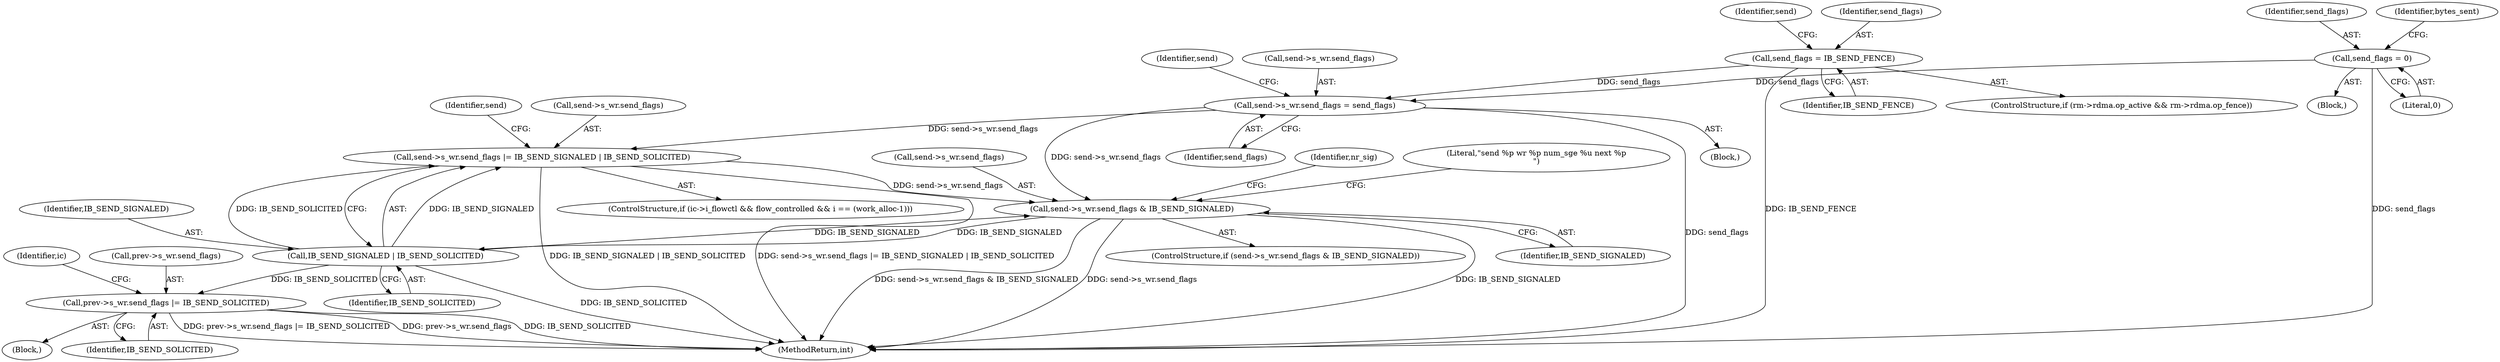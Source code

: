 digraph "0_linux_6094628bfd94323fc1cea05ec2c6affd98c18f7f@API" {
"1000577" [label="(Call,send->s_wr.send_flags = send_flags)"];
"1000541" [label="(Call,send_flags = IB_SEND_FENCE)"];
"1000160" [label="(Call,send_flags = 0)"];
"1000748" [label="(Call,send->s_wr.send_flags |= IB_SEND_SIGNALED | IB_SEND_SOLICITED)"];
"1000758" [label="(Call,send->s_wr.send_flags & IB_SEND_SIGNALED)"];
"1000754" [label="(Call,IB_SEND_SIGNALED | IB_SEND_SOLICITED)"];
"1000897" [label="(Call,prev->s_wr.send_flags |= IB_SEND_SOLICITED)"];
"1000736" [label="(ControlStructure,if (ic->i_flowctl && flow_controlled && i == (work_alloc-1)))"];
"1000543" [label="(Identifier,IB_SEND_FENCE)"];
"1000889" [label="(Block,)"];
"1000545" [label="(Identifier,send)"];
"1000162" [label="(Literal,0)"];
"1000161" [label="(Identifier,send_flags)"];
"1000755" [label="(Identifier,IB_SEND_SIGNALED)"];
"1000587" [label="(Identifier,send)"];
"1000529" [label="(ControlStructure,if (rm->rdma.op_active && rm->rdma.op_fence))"];
"1000577" [label="(Call,send->s_wr.send_flags = send_flags)"];
"1000541" [label="(Call,send_flags = IB_SEND_FENCE)"];
"1000768" [label="(Literal,\"send %p wr %p num_sge %u next %p\n\")"];
"1000759" [label="(Call,send->s_wr.send_flags)"];
"1000160" [label="(Call,send_flags = 0)"];
"1000754" [label="(Call,IB_SEND_SIGNALED | IB_SEND_SOLICITED)"];
"1000758" [label="(Call,send->s_wr.send_flags & IB_SEND_SIGNALED)"];
"1000542" [label="(Identifier,send_flags)"];
"1000903" [label="(Identifier,IB_SEND_SOLICITED)"];
"1000761" [label="(Identifier,send)"];
"1001026" [label="(MethodReturn,int)"];
"1000764" [label="(Identifier,IB_SEND_SIGNALED)"];
"1000165" [label="(Identifier,bytes_sent)"];
"1000572" [label="(Block,)"];
"1000578" [label="(Call,send->s_wr.send_flags)"];
"1000749" [label="(Call,send->s_wr.send_flags)"];
"1000766" [label="(Identifier,nr_sig)"];
"1000756" [label="(Identifier,IB_SEND_SOLICITED)"];
"1000906" [label="(Identifier,ic)"];
"1000583" [label="(Identifier,send_flags)"];
"1000124" [label="(Block,)"];
"1000757" [label="(ControlStructure,if (send->s_wr.send_flags & IB_SEND_SIGNALED))"];
"1000897" [label="(Call,prev->s_wr.send_flags |= IB_SEND_SOLICITED)"];
"1000898" [label="(Call,prev->s_wr.send_flags)"];
"1000748" [label="(Call,send->s_wr.send_flags |= IB_SEND_SIGNALED | IB_SEND_SOLICITED)"];
"1000577" -> "1000572"  [label="AST: "];
"1000577" -> "1000583"  [label="CFG: "];
"1000578" -> "1000577"  [label="AST: "];
"1000583" -> "1000577"  [label="AST: "];
"1000587" -> "1000577"  [label="CFG: "];
"1000577" -> "1001026"  [label="DDG: send_flags"];
"1000541" -> "1000577"  [label="DDG: send_flags"];
"1000160" -> "1000577"  [label="DDG: send_flags"];
"1000577" -> "1000748"  [label="DDG: send->s_wr.send_flags"];
"1000577" -> "1000758"  [label="DDG: send->s_wr.send_flags"];
"1000541" -> "1000529"  [label="AST: "];
"1000541" -> "1000543"  [label="CFG: "];
"1000542" -> "1000541"  [label="AST: "];
"1000543" -> "1000541"  [label="AST: "];
"1000545" -> "1000541"  [label="CFG: "];
"1000541" -> "1001026"  [label="DDG: IB_SEND_FENCE"];
"1000160" -> "1000124"  [label="AST: "];
"1000160" -> "1000162"  [label="CFG: "];
"1000161" -> "1000160"  [label="AST: "];
"1000162" -> "1000160"  [label="AST: "];
"1000165" -> "1000160"  [label="CFG: "];
"1000160" -> "1001026"  [label="DDG: send_flags"];
"1000748" -> "1000736"  [label="AST: "];
"1000748" -> "1000754"  [label="CFG: "];
"1000749" -> "1000748"  [label="AST: "];
"1000754" -> "1000748"  [label="AST: "];
"1000761" -> "1000748"  [label="CFG: "];
"1000748" -> "1001026"  [label="DDG: IB_SEND_SIGNALED | IB_SEND_SOLICITED"];
"1000748" -> "1001026"  [label="DDG: send->s_wr.send_flags |= IB_SEND_SIGNALED | IB_SEND_SOLICITED"];
"1000754" -> "1000748"  [label="DDG: IB_SEND_SIGNALED"];
"1000754" -> "1000748"  [label="DDG: IB_SEND_SOLICITED"];
"1000748" -> "1000758"  [label="DDG: send->s_wr.send_flags"];
"1000758" -> "1000757"  [label="AST: "];
"1000758" -> "1000764"  [label="CFG: "];
"1000759" -> "1000758"  [label="AST: "];
"1000764" -> "1000758"  [label="AST: "];
"1000766" -> "1000758"  [label="CFG: "];
"1000768" -> "1000758"  [label="CFG: "];
"1000758" -> "1001026"  [label="DDG: send->s_wr.send_flags & IB_SEND_SIGNALED"];
"1000758" -> "1001026"  [label="DDG: send->s_wr.send_flags"];
"1000758" -> "1001026"  [label="DDG: IB_SEND_SIGNALED"];
"1000758" -> "1000754"  [label="DDG: IB_SEND_SIGNALED"];
"1000754" -> "1000758"  [label="DDG: IB_SEND_SIGNALED"];
"1000754" -> "1000756"  [label="CFG: "];
"1000755" -> "1000754"  [label="AST: "];
"1000756" -> "1000754"  [label="AST: "];
"1000754" -> "1001026"  [label="DDG: IB_SEND_SOLICITED"];
"1000754" -> "1000897"  [label="DDG: IB_SEND_SOLICITED"];
"1000897" -> "1000889"  [label="AST: "];
"1000897" -> "1000903"  [label="CFG: "];
"1000898" -> "1000897"  [label="AST: "];
"1000903" -> "1000897"  [label="AST: "];
"1000906" -> "1000897"  [label="CFG: "];
"1000897" -> "1001026"  [label="DDG: prev->s_wr.send_flags |= IB_SEND_SOLICITED"];
"1000897" -> "1001026"  [label="DDG: prev->s_wr.send_flags"];
"1000897" -> "1001026"  [label="DDG: IB_SEND_SOLICITED"];
}

